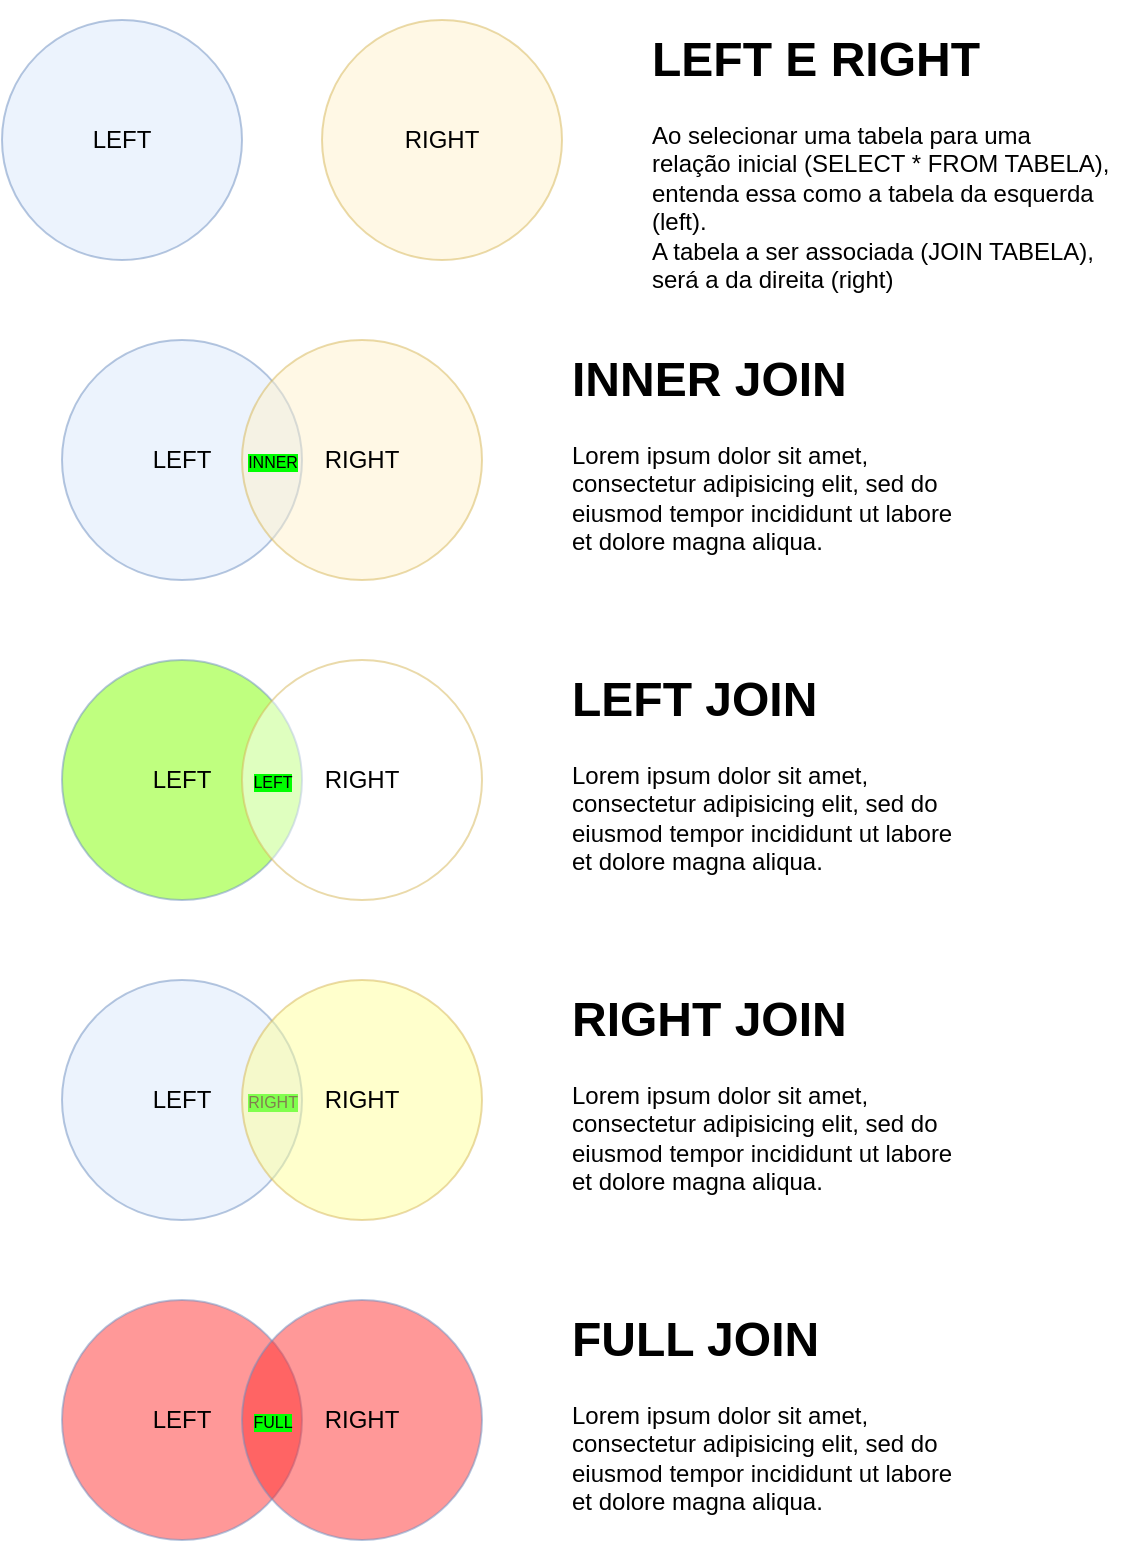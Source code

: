 <mxfile>
    <diagram name="Página-1" id="0AZLx7lfqz-vYnRKq3Ob">
        <mxGraphModel dx="978" dy="1211" grid="1" gridSize="10" guides="1" tooltips="1" connect="1" arrows="1" fold="1" page="1" pageScale="1" pageWidth="827" pageHeight="1169" math="0" shadow="0">
            <root>
                <mxCell id="0"/>
                <mxCell id="1" parent="0"/>
                <mxCell id="w_QTJEAvzbbhJ3lSh7R2-1" value="LEFT" style="ellipse;whiteSpace=wrap;html=1;aspect=fixed;fillColor=#dae8fc;strokeColor=#6c8ebf;opacity=50;" parent="1" vertex="1">
                    <mxGeometry x="80" y="40" width="120" height="120" as="geometry"/>
                </mxCell>
                <mxCell id="w_QTJEAvzbbhJ3lSh7R2-2" value="RIGHT" style="ellipse;whiteSpace=wrap;html=1;aspect=fixed;fillColor=#fff2cc;strokeColor=#d6b656;opacity=50;" parent="1" vertex="1">
                    <mxGeometry x="240" y="40" width="120" height="120" as="geometry"/>
                </mxCell>
                <mxCell id="w_QTJEAvzbbhJ3lSh7R2-3" value="&lt;h1&gt;LEFT E RIGHT&lt;/h1&gt;&lt;p&gt;Ao selecionar uma tabela para uma relação inicial (SELECT * FROM TABELA), entenda essa como a tabela da esquerda (left).&lt;br&gt;A tabela a ser associada (JOIN TABELA), será a da direita (right)&lt;/p&gt;" style="text;html=1;spacing=5;spacingTop=-20;whiteSpace=wrap;overflow=hidden;rounded=0;" parent="1" vertex="1">
                    <mxGeometry x="400" y="40" width="240" height="140" as="geometry"/>
                </mxCell>
                <mxCell id="w_QTJEAvzbbhJ3lSh7R2-4" value="LEFT" style="ellipse;whiteSpace=wrap;html=1;aspect=fixed;fillColor=#dae8fc;strokeColor=#6c8ebf;opacity=50;" parent="1" vertex="1">
                    <mxGeometry x="110" y="200" width="120" height="120" as="geometry"/>
                </mxCell>
                <mxCell id="w_QTJEAvzbbhJ3lSh7R2-5" value="RIGHT" style="ellipse;whiteSpace=wrap;html=1;aspect=fixed;fillColor=#fff2cc;strokeColor=#d6b656;opacity=50;" parent="1" vertex="1">
                    <mxGeometry x="200" y="200" width="120" height="120" as="geometry"/>
                </mxCell>
                <mxCell id="w_QTJEAvzbbhJ3lSh7R2-6" value="&lt;font style=&quot;font-size: 8px; background-color: rgb(0, 255, 0);&quot;&gt;INNER&lt;/font&gt;" style="text;html=1;align=center;verticalAlign=middle;resizable=0;points=[];autosize=1;strokeColor=none;fillColor=none;" parent="1" vertex="1">
                    <mxGeometry x="190" y="245" width="50" height="30" as="geometry"/>
                </mxCell>
                <mxCell id="w_QTJEAvzbbhJ3lSh7R2-7" value="&lt;h1&gt;RIGHT JOIN&lt;/h1&gt;&lt;p&gt;Lorem ipsum dolor sit amet, consectetur adipisicing elit, sed do eiusmod tempor incididunt ut labore et dolore magna aliqua.&lt;/p&gt;" style="text;html=1;spacing=5;spacingTop=-20;whiteSpace=wrap;overflow=hidden;rounded=0;" parent="1" vertex="1">
                    <mxGeometry x="360" y="520" width="200" height="120" as="geometry"/>
                </mxCell>
                <mxCell id="2" value="LEFT" style="ellipse;whiteSpace=wrap;html=1;aspect=fixed;fillColor=#80FF00;strokeColor=#6c8ebf;opacity=50;" vertex="1" parent="1">
                    <mxGeometry x="110" y="360" width="120" height="120" as="geometry"/>
                </mxCell>
                <mxCell id="3" value="RIGHT" style="ellipse;whiteSpace=wrap;html=1;aspect=fixed;fillColor=#FFFFFF;strokeColor=#d6b656;opacity=50;" vertex="1" parent="1">
                    <mxGeometry x="200" y="360" width="120" height="120" as="geometry"/>
                </mxCell>
                <mxCell id="4" value="&lt;span style=&quot;font-size: 8px; background-color: rgb(0, 255, 0);&quot;&gt;LEFT&lt;/span&gt;" style="text;html=1;align=center;verticalAlign=middle;resizable=0;points=[];autosize=1;strokeColor=none;fillColor=none;" vertex="1" parent="1">
                    <mxGeometry x="195" y="405" width="40" height="30" as="geometry"/>
                </mxCell>
                <mxCell id="5" value="LEFT" style="ellipse;whiteSpace=wrap;html=1;aspect=fixed;fillColor=#dae8fc;strokeColor=#6c8ebf;opacity=50;" vertex="1" parent="1">
                    <mxGeometry x="110" y="520" width="120" height="120" as="geometry"/>
                </mxCell>
                <mxCell id="6" value="&lt;span style=&quot;font-size: 8px; background-color: rgb(0, 255, 0);&quot;&gt;RIGHT&lt;/span&gt;" style="text;html=1;align=center;verticalAlign=middle;resizable=0;points=[];autosize=1;strokeColor=none;fillColor=none;" vertex="1" parent="1">
                    <mxGeometry x="190" y="565" width="50" height="30" as="geometry"/>
                </mxCell>
                <mxCell id="7" value="RIGHT" style="ellipse;whiteSpace=wrap;html=1;aspect=fixed;fillColor=#FFFF99;strokeColor=#d6b656;opacity=50;" vertex="1" parent="1">
                    <mxGeometry x="200" y="520" width="120" height="120" as="geometry"/>
                </mxCell>
                <mxCell id="8" value="&lt;h1&gt;LEFT JOIN&lt;/h1&gt;&lt;p&gt;Lorem ipsum dolor sit amet, consectetur adipisicing elit, sed do eiusmod tempor incididunt ut labore et dolore magna aliqua.&lt;/p&gt;" style="text;html=1;spacing=5;spacingTop=-20;whiteSpace=wrap;overflow=hidden;rounded=0;" vertex="1" parent="1">
                    <mxGeometry x="360" y="360" width="200" height="120" as="geometry"/>
                </mxCell>
                <mxCell id="10" value="&lt;h1&gt;INNER JOIN&lt;/h1&gt;&lt;p&gt;Lorem ipsum dolor sit amet, consectetur adipisicing elit, sed do eiusmod tempor incididunt ut labore et dolore magna aliqua.&lt;/p&gt;" style="text;html=1;spacing=5;spacingTop=-20;whiteSpace=wrap;overflow=hidden;rounded=0;" vertex="1" parent="1">
                    <mxGeometry x="360" y="200" width="200" height="120" as="geometry"/>
                </mxCell>
                <mxCell id="11" value="LEFT" style="ellipse;whiteSpace=wrap;html=1;aspect=fixed;fillColor=#FF3333;strokeColor=#6c8ebf;opacity=50;" vertex="1" parent="1">
                    <mxGeometry x="110" y="680" width="120" height="120" as="geometry"/>
                </mxCell>
                <mxCell id="13" value="RIGHT" style="ellipse;whiteSpace=wrap;html=1;aspect=fixed;fillColor=#FF3333;strokeColor=#6c8ebf;opacity=50;" vertex="1" parent="1">
                    <mxGeometry x="200" y="680" width="120" height="120" as="geometry"/>
                </mxCell>
                <mxCell id="14" value="&lt;span style=&quot;font-size: 8px; background-color: rgb(0, 255, 0);&quot;&gt;FULL&lt;/span&gt;" style="text;html=1;align=center;verticalAlign=middle;resizable=0;points=[];autosize=1;strokeColor=none;fillColor=none;" vertex="1" parent="1">
                    <mxGeometry x="195" y="725" width="40" height="30" as="geometry"/>
                </mxCell>
                <mxCell id="15" value="&lt;h1&gt;FULL JOIN&lt;/h1&gt;&lt;p&gt;Lorem ipsum dolor sit amet, consectetur adipisicing elit, sed do eiusmod tempor incididunt ut labore et dolore magna aliqua.&lt;/p&gt;" style="text;html=1;spacing=5;spacingTop=-20;whiteSpace=wrap;overflow=hidden;rounded=0;" vertex="1" parent="1">
                    <mxGeometry x="360" y="680" width="200" height="120" as="geometry"/>
                </mxCell>
            </root>
        </mxGraphModel>
    </diagram>
</mxfile>
